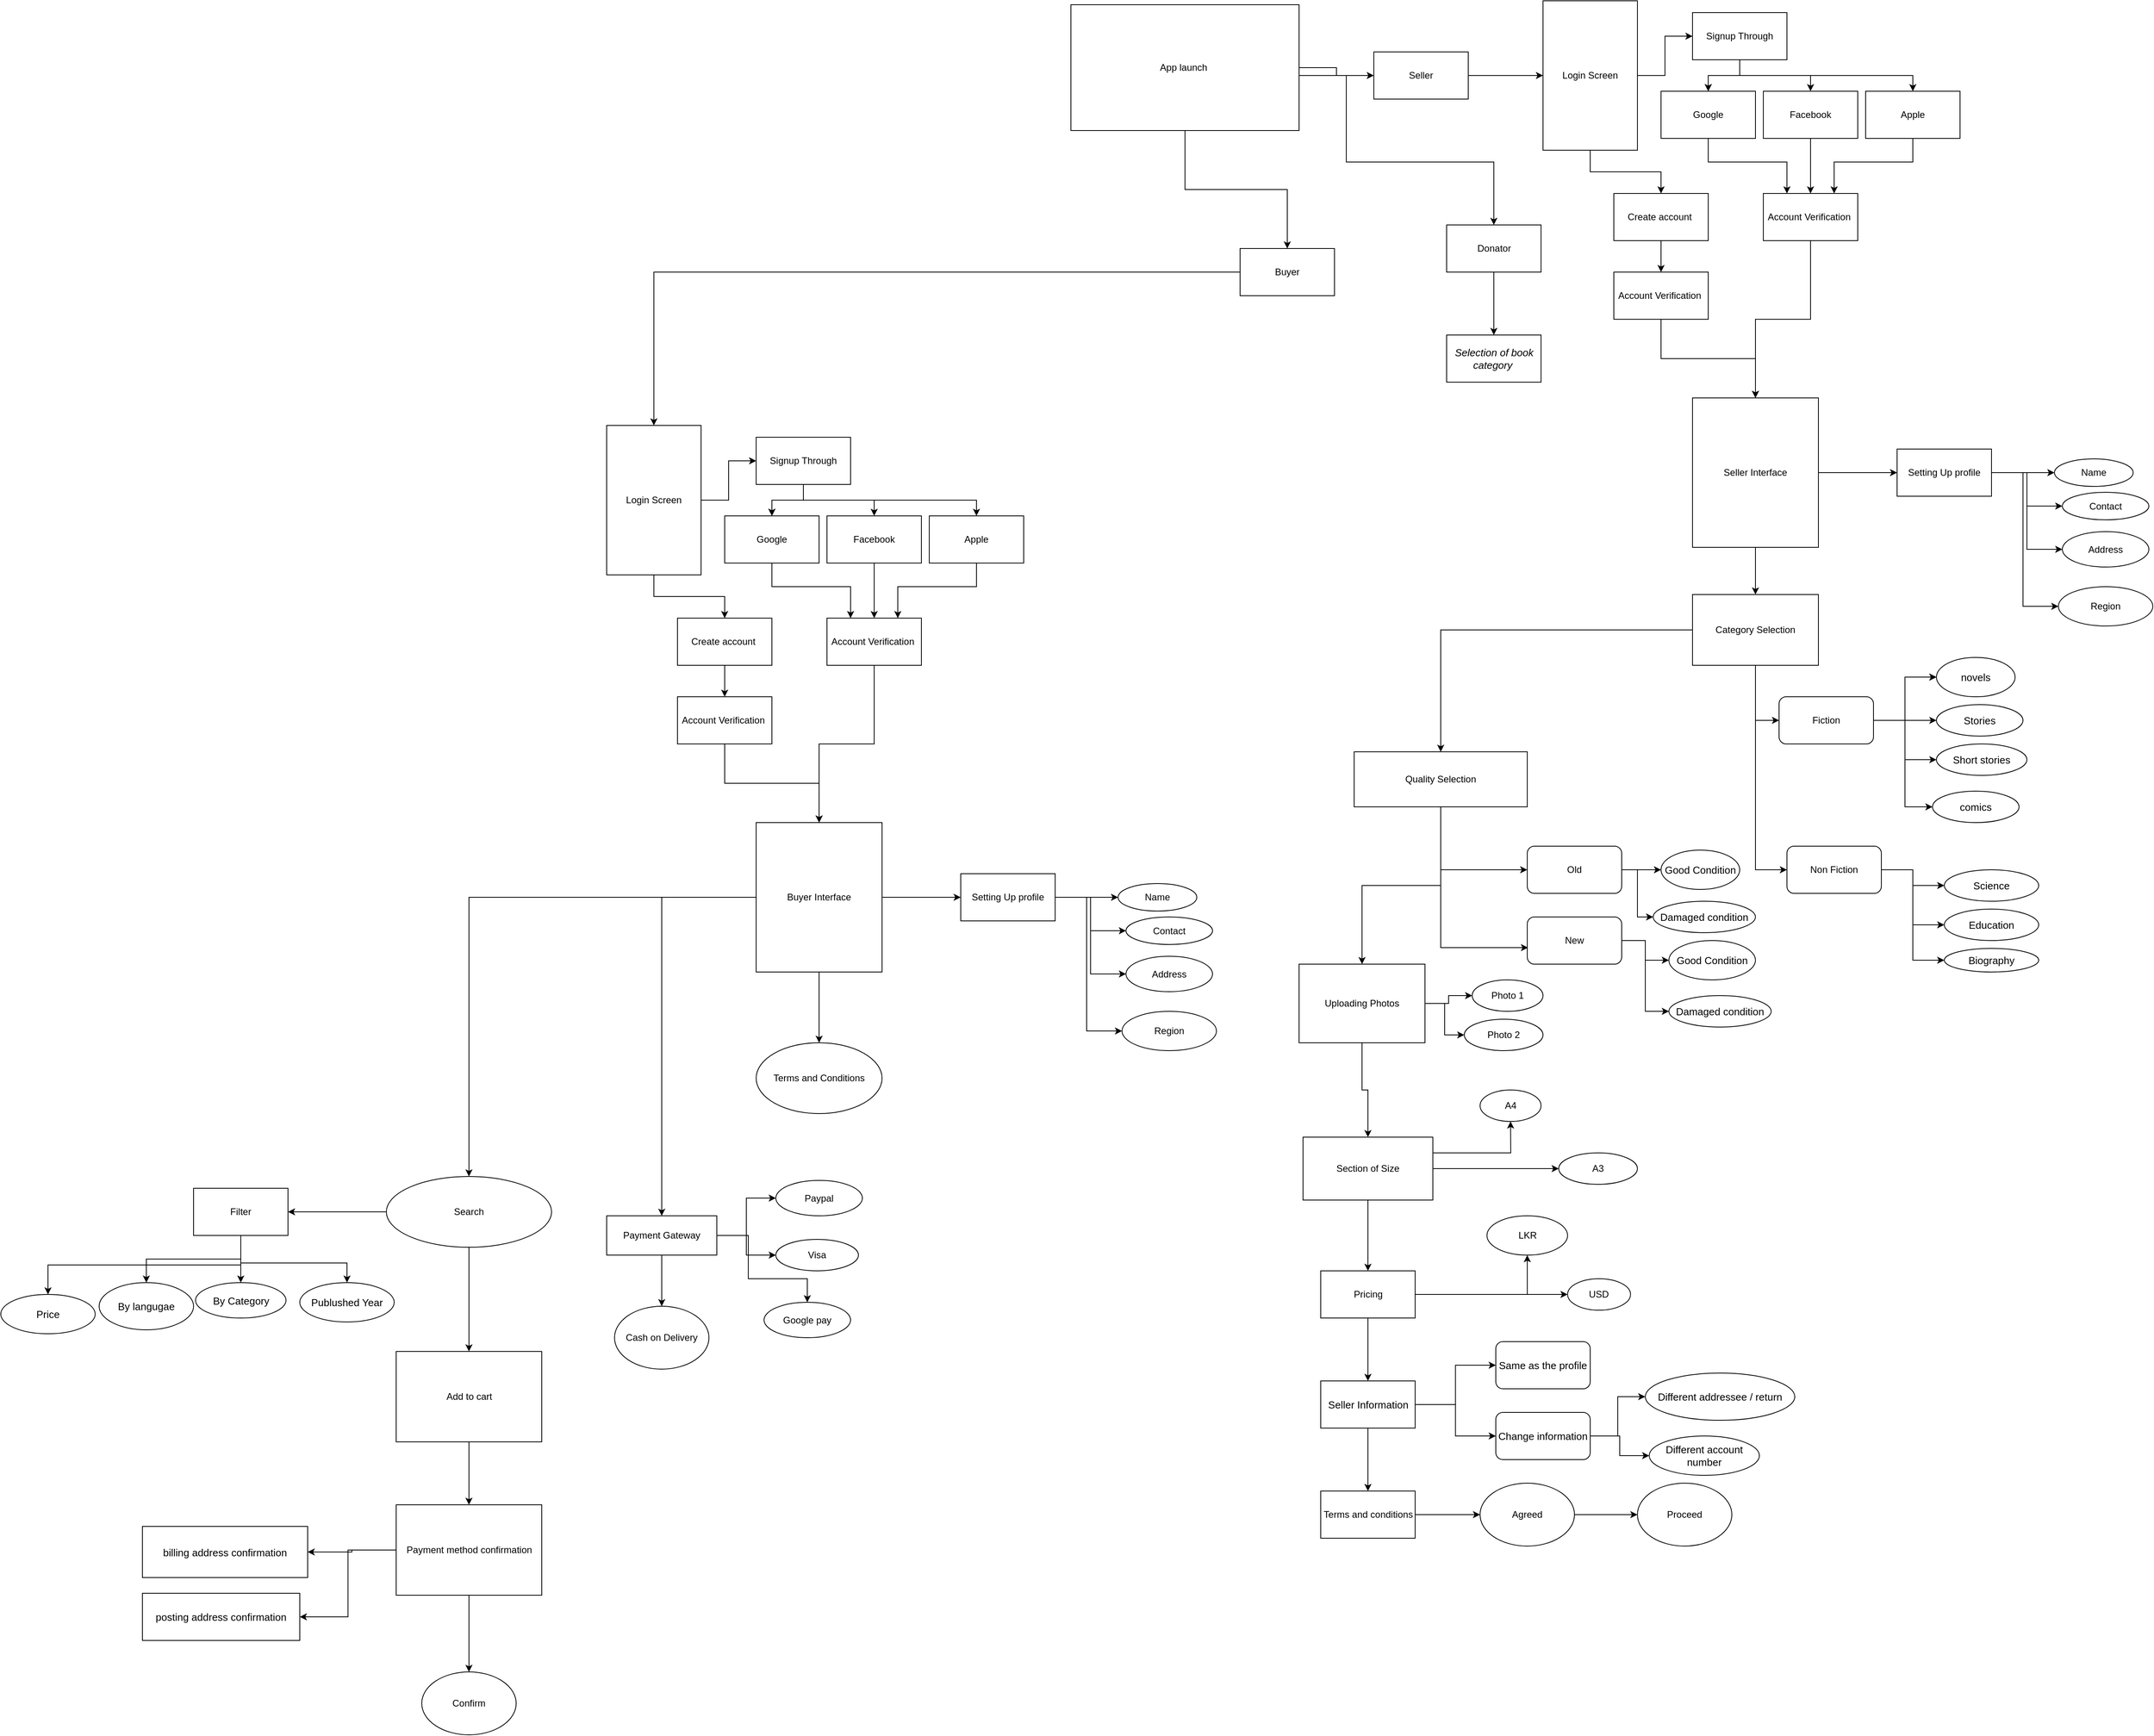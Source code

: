 <mxfile version="14.4.8" type="github">
  <diagram id="hdqwlv4f0bSANAB6yO8R" name="Page-1">
    <mxGraphModel dx="2860" dy="610" grid="1" gridSize="10" guides="1" tooltips="1" connect="1" arrows="1" fold="1" page="1" pageScale="1" pageWidth="850" pageHeight="1100" math="0" shadow="0">
      <root>
        <mxCell id="0" />
        <mxCell id="1" parent="0" />
        <mxCell id="z-9IySz2etMC4AMj7cSk-4" value="" style="edgeStyle=orthogonalEdgeStyle;rounded=0;orthogonalLoop=1;jettySize=auto;html=1;" parent="1" source="z-9IySz2etMC4AMj7cSk-1" target="z-9IySz2etMC4AMj7cSk-3" edge="1">
          <mxGeometry relative="1" as="geometry" />
        </mxCell>
        <mxCell id="z-9IySz2etMC4AMj7cSk-6" value="" style="edgeStyle=orthogonalEdgeStyle;rounded=0;orthogonalLoop=1;jettySize=auto;html=1;" parent="1" source="z-9IySz2etMC4AMj7cSk-1" target="z-9IySz2etMC4AMj7cSk-5" edge="1">
          <mxGeometry relative="1" as="geometry" />
        </mxCell>
        <mxCell id="z-9IySz2etMC4AMj7cSk-8" value="" style="edgeStyle=orthogonalEdgeStyle;rounded=0;orthogonalLoop=1;jettySize=auto;html=1;" parent="1" source="z-9IySz2etMC4AMj7cSk-1" target="z-9IySz2etMC4AMj7cSk-7" edge="1">
          <mxGeometry relative="1" as="geometry">
            <Array as="points">
              <mxPoint x="160" y="110" />
              <mxPoint x="160" y="220" />
            </Array>
          </mxGeometry>
        </mxCell>
        <mxCell id="z-9IySz2etMC4AMj7cSk-1" value="App launch&amp;nbsp;" style="rounded=0;whiteSpace=wrap;html=1;" parent="1" vertex="1">
          <mxGeometry x="-190" y="20" width="290" height="160" as="geometry" />
        </mxCell>
        <mxCell id="z-9IySz2etMC4AMj7cSk-10" value="" style="edgeStyle=orthogonalEdgeStyle;rounded=0;orthogonalLoop=1;jettySize=auto;html=1;" parent="1" source="z-9IySz2etMC4AMj7cSk-3" target="z-9IySz2etMC4AMj7cSk-9" edge="1">
          <mxGeometry relative="1" as="geometry" />
        </mxCell>
        <mxCell id="z-9IySz2etMC4AMj7cSk-3" value="Seller" style="whiteSpace=wrap;html=1;rounded=0;" parent="1" vertex="1">
          <mxGeometry x="195" y="80" width="120" height="60" as="geometry" />
        </mxCell>
        <mxCell id="z-9IySz2etMC4AMj7cSk-155" style="edgeStyle=orthogonalEdgeStyle;rounded=0;orthogonalLoop=1;jettySize=auto;html=1;" parent="1" source="z-9IySz2etMC4AMj7cSk-5" target="z-9IySz2etMC4AMj7cSk-125" edge="1">
          <mxGeometry relative="1" as="geometry" />
        </mxCell>
        <mxCell id="z-9IySz2etMC4AMj7cSk-5" value="Buyer" style="whiteSpace=wrap;html=1;rounded=0;" parent="1" vertex="1">
          <mxGeometry x="25" y="330" width="120" height="60" as="geometry" />
        </mxCell>
        <mxCell id="z-9IySz2etMC4AMj7cSk-192" value="" style="edgeStyle=orthogonalEdgeStyle;rounded=0;orthogonalLoop=1;jettySize=auto;html=1;" parent="1" source="z-9IySz2etMC4AMj7cSk-7" target="z-9IySz2etMC4AMj7cSk-191" edge="1">
          <mxGeometry relative="1" as="geometry" />
        </mxCell>
        <mxCell id="z-9IySz2etMC4AMj7cSk-7" value="Donator" style="whiteSpace=wrap;html=1;rounded=0;" parent="1" vertex="1">
          <mxGeometry x="287.5" y="300" width="120" height="60" as="geometry" />
        </mxCell>
        <mxCell id="z-9IySz2etMC4AMj7cSk-12" value="" style="edgeStyle=orthogonalEdgeStyle;rounded=0;orthogonalLoop=1;jettySize=auto;html=1;" parent="1" source="z-9IySz2etMC4AMj7cSk-9" target="z-9IySz2etMC4AMj7cSk-11" edge="1">
          <mxGeometry relative="1" as="geometry" />
        </mxCell>
        <mxCell id="z-9IySz2etMC4AMj7cSk-14" value="" style="edgeStyle=orthogonalEdgeStyle;rounded=0;orthogonalLoop=1;jettySize=auto;html=1;" parent="1" source="z-9IySz2etMC4AMj7cSk-9" target="z-9IySz2etMC4AMj7cSk-13" edge="1">
          <mxGeometry relative="1" as="geometry" />
        </mxCell>
        <mxCell id="z-9IySz2etMC4AMj7cSk-9" value="Login Screen" style="whiteSpace=wrap;html=1;rounded=0;" parent="1" vertex="1">
          <mxGeometry x="410" y="15" width="120" height="190" as="geometry" />
        </mxCell>
        <mxCell id="z-9IySz2etMC4AMj7cSk-16" value="" style="edgeStyle=orthogonalEdgeStyle;rounded=0;orthogonalLoop=1;jettySize=auto;html=1;" parent="1" source="z-9IySz2etMC4AMj7cSk-11" target="z-9IySz2etMC4AMj7cSk-15" edge="1">
          <mxGeometry relative="1" as="geometry" />
        </mxCell>
        <mxCell id="z-9IySz2etMC4AMj7cSk-17" value="" style="edgeStyle=orthogonalEdgeStyle;rounded=0;orthogonalLoop=1;jettySize=auto;html=1;" parent="1" source="z-9IySz2etMC4AMj7cSk-11" target="z-9IySz2etMC4AMj7cSk-15" edge="1">
          <mxGeometry relative="1" as="geometry" />
        </mxCell>
        <mxCell id="z-9IySz2etMC4AMj7cSk-19" value="" style="edgeStyle=orthogonalEdgeStyle;rounded=0;orthogonalLoop=1;jettySize=auto;html=1;" parent="1" source="z-9IySz2etMC4AMj7cSk-11" target="z-9IySz2etMC4AMj7cSk-18" edge="1">
          <mxGeometry relative="1" as="geometry" />
        </mxCell>
        <mxCell id="z-9IySz2etMC4AMj7cSk-21" value="" style="edgeStyle=orthogonalEdgeStyle;rounded=0;orthogonalLoop=1;jettySize=auto;html=1;" parent="1" source="z-9IySz2etMC4AMj7cSk-11" target="z-9IySz2etMC4AMj7cSk-20" edge="1">
          <mxGeometry relative="1" as="geometry">
            <Array as="points">
              <mxPoint x="660" y="110" />
              <mxPoint x="880" y="110" />
            </Array>
          </mxGeometry>
        </mxCell>
        <mxCell id="z-9IySz2etMC4AMj7cSk-11" value="Signup Through" style="whiteSpace=wrap;html=1;rounded=0;" parent="1" vertex="1">
          <mxGeometry x="600" y="30" width="120" height="60" as="geometry" />
        </mxCell>
        <mxCell id="z-9IySz2etMC4AMj7cSk-29" value="" style="edgeStyle=orthogonalEdgeStyle;rounded=0;orthogonalLoop=1;jettySize=auto;html=1;" parent="1" source="z-9IySz2etMC4AMj7cSk-13" target="z-9IySz2etMC4AMj7cSk-28" edge="1">
          <mxGeometry relative="1" as="geometry" />
        </mxCell>
        <mxCell id="z-9IySz2etMC4AMj7cSk-13" value="Create account&amp;nbsp;" style="whiteSpace=wrap;html=1;rounded=0;" parent="1" vertex="1">
          <mxGeometry x="500" y="260" width="120" height="60" as="geometry" />
        </mxCell>
        <mxCell id="z-9IySz2etMC4AMj7cSk-25" style="edgeStyle=orthogonalEdgeStyle;rounded=0;orthogonalLoop=1;jettySize=auto;html=1;entryX=0.25;entryY=0;entryDx=0;entryDy=0;" parent="1" source="z-9IySz2etMC4AMj7cSk-15" target="z-9IySz2etMC4AMj7cSk-23" edge="1">
          <mxGeometry relative="1" as="geometry">
            <Array as="points">
              <mxPoint x="620" y="220" />
              <mxPoint x="720" y="220" />
            </Array>
          </mxGeometry>
        </mxCell>
        <mxCell id="z-9IySz2etMC4AMj7cSk-15" value="Google" style="whiteSpace=wrap;html=1;rounded=0;" parent="1" vertex="1">
          <mxGeometry x="560" y="130" width="120" height="60" as="geometry" />
        </mxCell>
        <mxCell id="z-9IySz2etMC4AMj7cSk-24" value="" style="edgeStyle=orthogonalEdgeStyle;rounded=0;orthogonalLoop=1;jettySize=auto;html=1;" parent="1" source="z-9IySz2etMC4AMj7cSk-18" target="z-9IySz2etMC4AMj7cSk-23" edge="1">
          <mxGeometry relative="1" as="geometry" />
        </mxCell>
        <mxCell id="z-9IySz2etMC4AMj7cSk-18" value="Facebook" style="whiteSpace=wrap;html=1;rounded=0;" parent="1" vertex="1">
          <mxGeometry x="690" y="130" width="120" height="60" as="geometry" />
        </mxCell>
        <mxCell id="z-9IySz2etMC4AMj7cSk-27" style="edgeStyle=orthogonalEdgeStyle;rounded=0;orthogonalLoop=1;jettySize=auto;html=1;entryX=0.75;entryY=0;entryDx=0;entryDy=0;" parent="1" source="z-9IySz2etMC4AMj7cSk-20" target="z-9IySz2etMC4AMj7cSk-23" edge="1">
          <mxGeometry relative="1" as="geometry">
            <Array as="points">
              <mxPoint x="880" y="220" />
              <mxPoint x="780" y="220" />
            </Array>
          </mxGeometry>
        </mxCell>
        <mxCell id="z-9IySz2etMC4AMj7cSk-20" value="Apple" style="whiteSpace=wrap;html=1;rounded=0;" parent="1" vertex="1">
          <mxGeometry x="820" y="130" width="120" height="60" as="geometry" />
        </mxCell>
        <mxCell id="z-9IySz2etMC4AMj7cSk-33" style="edgeStyle=orthogonalEdgeStyle;rounded=0;orthogonalLoop=1;jettySize=auto;html=1;" parent="1" source="z-9IySz2etMC4AMj7cSk-23" target="z-9IySz2etMC4AMj7cSk-30" edge="1">
          <mxGeometry relative="1" as="geometry" />
        </mxCell>
        <mxCell id="z-9IySz2etMC4AMj7cSk-23" value="Account Verification&amp;nbsp;" style="whiteSpace=wrap;html=1;rounded=0;" parent="1" vertex="1">
          <mxGeometry x="690" y="260" width="120" height="60" as="geometry" />
        </mxCell>
        <mxCell id="z-9IySz2etMC4AMj7cSk-31" style="edgeStyle=orthogonalEdgeStyle;rounded=0;orthogonalLoop=1;jettySize=auto;html=1;" parent="1" source="z-9IySz2etMC4AMj7cSk-28" target="z-9IySz2etMC4AMj7cSk-30" edge="1">
          <mxGeometry relative="1" as="geometry" />
        </mxCell>
        <mxCell id="z-9IySz2etMC4AMj7cSk-28" value="Account Verification&amp;nbsp;" style="whiteSpace=wrap;html=1;rounded=0;" parent="1" vertex="1">
          <mxGeometry x="500" y="360" width="120" height="60" as="geometry" />
        </mxCell>
        <mxCell id="z-9IySz2etMC4AMj7cSk-35" value="" style="edgeStyle=orthogonalEdgeStyle;rounded=0;orthogonalLoop=1;jettySize=auto;html=1;" parent="1" source="z-9IySz2etMC4AMj7cSk-30" target="z-9IySz2etMC4AMj7cSk-34" edge="1">
          <mxGeometry relative="1" as="geometry" />
        </mxCell>
        <mxCell id="z-9IySz2etMC4AMj7cSk-45" value="" style="edgeStyle=orthogonalEdgeStyle;rounded=0;orthogonalLoop=1;jettySize=auto;html=1;" parent="1" source="z-9IySz2etMC4AMj7cSk-30" target="z-9IySz2etMC4AMj7cSk-44" edge="1">
          <mxGeometry relative="1" as="geometry" />
        </mxCell>
        <mxCell id="z-9IySz2etMC4AMj7cSk-30" value="Seller Interface" style="rounded=0;whiteSpace=wrap;html=1;" parent="1" vertex="1">
          <mxGeometry x="600" y="520" width="160" height="190" as="geometry" />
        </mxCell>
        <mxCell id="z-9IySz2etMC4AMj7cSk-37" value="" style="edgeStyle=orthogonalEdgeStyle;rounded=0;orthogonalLoop=1;jettySize=auto;html=1;" parent="1" source="z-9IySz2etMC4AMj7cSk-34" target="z-9IySz2etMC4AMj7cSk-36" edge="1">
          <mxGeometry relative="1" as="geometry" />
        </mxCell>
        <mxCell id="z-9IySz2etMC4AMj7cSk-39" value="" style="edgeStyle=orthogonalEdgeStyle;rounded=0;orthogonalLoop=1;jettySize=auto;html=1;" parent="1" source="z-9IySz2etMC4AMj7cSk-34" target="z-9IySz2etMC4AMj7cSk-38" edge="1">
          <mxGeometry relative="1" as="geometry" />
        </mxCell>
        <mxCell id="z-9IySz2etMC4AMj7cSk-41" value="" style="edgeStyle=orthogonalEdgeStyle;rounded=0;orthogonalLoop=1;jettySize=auto;html=1;" parent="1" source="z-9IySz2etMC4AMj7cSk-34" target="z-9IySz2etMC4AMj7cSk-40" edge="1">
          <mxGeometry relative="1" as="geometry">
            <Array as="points">
              <mxPoint x="1025" y="615" />
            </Array>
          </mxGeometry>
        </mxCell>
        <mxCell id="z-9IySz2etMC4AMj7cSk-43" value="" style="edgeStyle=orthogonalEdgeStyle;rounded=0;orthogonalLoop=1;jettySize=auto;html=1;" parent="1" source="z-9IySz2etMC4AMj7cSk-34" target="z-9IySz2etMC4AMj7cSk-42" edge="1">
          <mxGeometry relative="1" as="geometry">
            <Array as="points">
              <mxPoint x="1020" y="615" />
              <mxPoint x="1020" y="785" />
            </Array>
          </mxGeometry>
        </mxCell>
        <mxCell id="z-9IySz2etMC4AMj7cSk-34" value="Setting Up profile" style="whiteSpace=wrap;html=1;rounded=0;" parent="1" vertex="1">
          <mxGeometry x="860" y="585" width="120" height="60" as="geometry" />
        </mxCell>
        <mxCell id="z-9IySz2etMC4AMj7cSk-36" value="Name" style="ellipse;whiteSpace=wrap;html=1;rounded=0;" parent="1" vertex="1">
          <mxGeometry x="1060" y="597.5" width="100" height="35" as="geometry" />
        </mxCell>
        <mxCell id="z-9IySz2etMC4AMj7cSk-38" value="Contact" style="ellipse;whiteSpace=wrap;html=1;rounded=0;" parent="1" vertex="1">
          <mxGeometry x="1070" y="640" width="110" height="35" as="geometry" />
        </mxCell>
        <mxCell id="z-9IySz2etMC4AMj7cSk-40" value="Address" style="ellipse;whiteSpace=wrap;html=1;rounded=0;" parent="1" vertex="1">
          <mxGeometry x="1070" y="690" width="110" height="45" as="geometry" />
        </mxCell>
        <mxCell id="z-9IySz2etMC4AMj7cSk-42" value="Region" style="ellipse;whiteSpace=wrap;html=1;rounded=0;" parent="1" vertex="1">
          <mxGeometry x="1065" y="760" width="120" height="50" as="geometry" />
        </mxCell>
        <mxCell id="z-9IySz2etMC4AMj7cSk-48" style="edgeStyle=orthogonalEdgeStyle;rounded=0;orthogonalLoop=1;jettySize=auto;html=1;entryX=0;entryY=0.5;entryDx=0;entryDy=0;" parent="1" source="z-9IySz2etMC4AMj7cSk-44" target="z-9IySz2etMC4AMj7cSk-46" edge="1">
          <mxGeometry relative="1" as="geometry" />
        </mxCell>
        <mxCell id="z-9IySz2etMC4AMj7cSk-49" style="edgeStyle=orthogonalEdgeStyle;rounded=0;orthogonalLoop=1;jettySize=auto;html=1;entryX=0;entryY=0.5;entryDx=0;entryDy=0;" parent="1" source="z-9IySz2etMC4AMj7cSk-44" target="z-9IySz2etMC4AMj7cSk-47" edge="1">
          <mxGeometry relative="1" as="geometry" />
        </mxCell>
        <mxCell id="z-9IySz2etMC4AMj7cSk-67" value="" style="edgeStyle=orthogonalEdgeStyle;rounded=0;orthogonalLoop=1;jettySize=auto;html=1;" parent="1" source="z-9IySz2etMC4AMj7cSk-44" target="z-9IySz2etMC4AMj7cSk-66" edge="1">
          <mxGeometry relative="1" as="geometry" />
        </mxCell>
        <mxCell id="z-9IySz2etMC4AMj7cSk-44" value="Category Selection" style="rounded=0;whiteSpace=wrap;html=1;" parent="1" vertex="1">
          <mxGeometry x="600" y="770" width="160" height="90" as="geometry" />
        </mxCell>
        <mxCell id="z-9IySz2etMC4AMj7cSk-51" value="" style="edgeStyle=orthogonalEdgeStyle;rounded=0;orthogonalLoop=1;jettySize=auto;html=1;" parent="1" source="z-9IySz2etMC4AMj7cSk-46" target="z-9IySz2etMC4AMj7cSk-50" edge="1">
          <mxGeometry relative="1" as="geometry" />
        </mxCell>
        <mxCell id="z-9IySz2etMC4AMj7cSk-52" value="" style="edgeStyle=orthogonalEdgeStyle;rounded=0;orthogonalLoop=1;jettySize=auto;html=1;" parent="1" source="z-9IySz2etMC4AMj7cSk-46" target="z-9IySz2etMC4AMj7cSk-50" edge="1">
          <mxGeometry relative="1" as="geometry" />
        </mxCell>
        <mxCell id="z-9IySz2etMC4AMj7cSk-54" style="edgeStyle=orthogonalEdgeStyle;rounded=0;orthogonalLoop=1;jettySize=auto;html=1;" parent="1" source="z-9IySz2etMC4AMj7cSk-46" target="z-9IySz2etMC4AMj7cSk-55" edge="1">
          <mxGeometry relative="1" as="geometry">
            <mxPoint x="960" y="960" as="targetPoint" />
          </mxGeometry>
        </mxCell>
        <mxCell id="z-9IySz2etMC4AMj7cSk-56" style="edgeStyle=orthogonalEdgeStyle;rounded=0;orthogonalLoop=1;jettySize=auto;html=1;" parent="1" source="z-9IySz2etMC4AMj7cSk-46" target="z-9IySz2etMC4AMj7cSk-57" edge="1">
          <mxGeometry relative="1" as="geometry">
            <mxPoint x="870" y="980" as="targetPoint" />
          </mxGeometry>
        </mxCell>
        <mxCell id="z-9IySz2etMC4AMj7cSk-58" style="edgeStyle=orthogonalEdgeStyle;rounded=0;orthogonalLoop=1;jettySize=auto;html=1;" parent="1" source="z-9IySz2etMC4AMj7cSk-46" target="z-9IySz2etMC4AMj7cSk-59" edge="1">
          <mxGeometry relative="1" as="geometry">
            <mxPoint x="870" y="1050" as="targetPoint" />
            <Array as="points">
              <mxPoint x="870" y="930" />
              <mxPoint x="870" y="1040" />
            </Array>
          </mxGeometry>
        </mxCell>
        <mxCell id="z-9IySz2etMC4AMj7cSk-46" value="Fiction" style="rounded=1;whiteSpace=wrap;html=1;glass=0;" parent="1" vertex="1">
          <mxGeometry x="710" y="900" width="120" height="60" as="geometry" />
        </mxCell>
        <mxCell id="z-9IySz2etMC4AMj7cSk-61" value="" style="edgeStyle=orthogonalEdgeStyle;rounded=0;orthogonalLoop=1;jettySize=auto;html=1;" parent="1" source="z-9IySz2etMC4AMj7cSk-47" target="z-9IySz2etMC4AMj7cSk-60" edge="1">
          <mxGeometry relative="1" as="geometry" />
        </mxCell>
        <mxCell id="z-9IySz2etMC4AMj7cSk-63" value="" style="edgeStyle=orthogonalEdgeStyle;rounded=0;orthogonalLoop=1;jettySize=auto;html=1;" parent="1" source="z-9IySz2etMC4AMj7cSk-47" target="z-9IySz2etMC4AMj7cSk-62" edge="1">
          <mxGeometry relative="1" as="geometry">
            <Array as="points">
              <mxPoint x="880" y="1120" />
              <mxPoint x="880" y="1190" />
              <mxPoint x="990" y="1190" />
            </Array>
          </mxGeometry>
        </mxCell>
        <mxCell id="z-9IySz2etMC4AMj7cSk-65" value="" style="edgeStyle=orthogonalEdgeStyle;rounded=0;orthogonalLoop=1;jettySize=auto;html=1;" parent="1" source="z-9IySz2etMC4AMj7cSk-47" target="z-9IySz2etMC4AMj7cSk-64" edge="1">
          <mxGeometry relative="1" as="geometry">
            <Array as="points">
              <mxPoint x="880" y="1120" />
              <mxPoint x="880" y="1235" />
            </Array>
          </mxGeometry>
        </mxCell>
        <mxCell id="z-9IySz2etMC4AMj7cSk-47" value="Non Fiction" style="rounded=1;whiteSpace=wrap;html=1;" parent="1" vertex="1">
          <mxGeometry x="720" y="1090" width="120" height="60" as="geometry" />
        </mxCell>
        <mxCell id="z-9IySz2etMC4AMj7cSk-50" value="&lt;span style=&quot;font-family: &amp;#34;arial&amp;#34; ; font-size: 13px ; text-align: left ; background-color: rgb(255 , 255 , 255)&quot;&gt;novels &lt;/span&gt;" style="ellipse;whiteSpace=wrap;html=1;rounded=0;" parent="1" vertex="1">
          <mxGeometry x="910" y="850" width="100" height="50" as="geometry" />
        </mxCell>
        <mxCell id="z-9IySz2etMC4AMj7cSk-55" value="&lt;span style=&quot;font-family: &amp;#34;arial&amp;#34; ; font-size: 13px ; text-align: left ; background-color: rgb(255 , 255 , 255)&quot;&gt;Stories&lt;/span&gt;" style="ellipse;whiteSpace=wrap;html=1;" parent="1" vertex="1">
          <mxGeometry x="910" y="910" width="110" height="40" as="geometry" />
        </mxCell>
        <mxCell id="z-9IySz2etMC4AMj7cSk-57" value="&lt;span style=&quot;font-family: &amp;#34;arial&amp;#34; ; font-size: 13px ; text-align: left ; background-color: rgb(255 , 255 , 255)&quot;&gt;Short stories &lt;/span&gt;" style="ellipse;whiteSpace=wrap;html=1;" parent="1" vertex="1">
          <mxGeometry x="910" y="960" width="115" height="40" as="geometry" />
        </mxCell>
        <mxCell id="z-9IySz2etMC4AMj7cSk-59" value="&lt;span style=&quot;font-family: &amp;#34;arial&amp;#34; ; font-size: 13px ; text-align: left ; background-color: rgb(255 , 255 , 255)&quot;&gt;comics &lt;/span&gt;" style="ellipse;whiteSpace=wrap;html=1;" parent="1" vertex="1">
          <mxGeometry x="905" y="1020" width="110" height="40" as="geometry" />
        </mxCell>
        <mxCell id="z-9IySz2etMC4AMj7cSk-60" value="&lt;span style=&quot;font-family: &amp;#34;arial&amp;#34; ; font-size: 13px ; text-align: left ; background-color: rgb(255 , 255 , 255)&quot;&gt;Science &lt;/span&gt;" style="ellipse;whiteSpace=wrap;html=1;rounded=0;" parent="1" vertex="1">
          <mxGeometry x="920" y="1120" width="120" height="40" as="geometry" />
        </mxCell>
        <mxCell id="z-9IySz2etMC4AMj7cSk-62" value="&lt;span style=&quot;font-family: &amp;#34;arial&amp;#34; ; font-size: 13px ; text-align: left ; background-color: rgb(255 , 255 , 255)&quot;&gt;Education &lt;/span&gt;" style="ellipse;whiteSpace=wrap;html=1;rounded=0;" parent="1" vertex="1">
          <mxGeometry x="920" y="1170" width="120" height="40" as="geometry" />
        </mxCell>
        <mxCell id="z-9IySz2etMC4AMj7cSk-64" value="&lt;span style=&quot;font-family: &amp;#34;arial&amp;#34; ; font-size: 13px ; text-align: left ; background-color: rgb(255 , 255 , 255)&quot;&gt;Biography&lt;/span&gt;" style="ellipse;whiteSpace=wrap;html=1;rounded=0;" parent="1" vertex="1">
          <mxGeometry x="920" y="1220" width="120" height="30" as="geometry" />
        </mxCell>
        <mxCell id="z-9IySz2etMC4AMj7cSk-71" value="" style="edgeStyle=orthogonalEdgeStyle;rounded=0;orthogonalLoop=1;jettySize=auto;html=1;" parent="1" source="z-9IySz2etMC4AMj7cSk-66" target="z-9IySz2etMC4AMj7cSk-70" edge="1">
          <mxGeometry relative="1" as="geometry">
            <Array as="points">
              <mxPoint x="280" y="1120" />
            </Array>
          </mxGeometry>
        </mxCell>
        <mxCell id="z-9IySz2etMC4AMj7cSk-73" style="edgeStyle=orthogonalEdgeStyle;rounded=0;orthogonalLoop=1;jettySize=auto;html=1;entryX=0.008;entryY=0.65;entryDx=0;entryDy=0;entryPerimeter=0;" parent="1" source="z-9IySz2etMC4AMj7cSk-66" target="z-9IySz2etMC4AMj7cSk-72" edge="1">
          <mxGeometry relative="1" as="geometry" />
        </mxCell>
        <mxCell id="z-9IySz2etMC4AMj7cSk-82" style="edgeStyle=orthogonalEdgeStyle;rounded=0;orthogonalLoop=1;jettySize=auto;html=1;" parent="1" source="z-9IySz2etMC4AMj7cSk-66" target="z-9IySz2etMC4AMj7cSk-83" edge="1">
          <mxGeometry relative="1" as="geometry">
            <mxPoint x="140" y="1330" as="targetPoint" />
          </mxGeometry>
        </mxCell>
        <mxCell id="z-9IySz2etMC4AMj7cSk-66" value="Quality Selection" style="whiteSpace=wrap;html=1;rounded=0;" parent="1" vertex="1">
          <mxGeometry x="170" y="970" width="220" height="70" as="geometry" />
        </mxCell>
        <mxCell id="z-9IySz2etMC4AMj7cSk-75" value="" style="edgeStyle=orthogonalEdgeStyle;rounded=0;orthogonalLoop=1;jettySize=auto;html=1;" parent="1" source="z-9IySz2etMC4AMj7cSk-70" target="z-9IySz2etMC4AMj7cSk-74" edge="1">
          <mxGeometry relative="1" as="geometry" />
        </mxCell>
        <mxCell id="z-9IySz2etMC4AMj7cSk-81" style="edgeStyle=orthogonalEdgeStyle;rounded=0;orthogonalLoop=1;jettySize=auto;html=1;entryX=0;entryY=0.5;entryDx=0;entryDy=0;" parent="1" source="z-9IySz2etMC4AMj7cSk-70" target="z-9IySz2etMC4AMj7cSk-80" edge="1">
          <mxGeometry relative="1" as="geometry" />
        </mxCell>
        <mxCell id="z-9IySz2etMC4AMj7cSk-70" value="Old" style="rounded=1;whiteSpace=wrap;html=1;glass=0;gradientColor=none;" parent="1" vertex="1">
          <mxGeometry x="390" y="1090" width="120" height="60" as="geometry" />
        </mxCell>
        <mxCell id="z-9IySz2etMC4AMj7cSk-77" value="" style="edgeStyle=orthogonalEdgeStyle;rounded=0;orthogonalLoop=1;jettySize=auto;html=1;" parent="1" source="z-9IySz2etMC4AMj7cSk-72" target="z-9IySz2etMC4AMj7cSk-76" edge="1">
          <mxGeometry relative="1" as="geometry" />
        </mxCell>
        <mxCell id="z-9IySz2etMC4AMj7cSk-79" value="" style="edgeStyle=orthogonalEdgeStyle;rounded=0;orthogonalLoop=1;jettySize=auto;html=1;" parent="1" source="z-9IySz2etMC4AMj7cSk-72" target="z-9IySz2etMC4AMj7cSk-78" edge="1">
          <mxGeometry relative="1" as="geometry">
            <Array as="points">
              <mxPoint x="540" y="1210" />
              <mxPoint x="540" y="1300" />
            </Array>
          </mxGeometry>
        </mxCell>
        <mxCell id="z-9IySz2etMC4AMj7cSk-72" value="New" style="rounded=1;whiteSpace=wrap;html=1;glass=0;gradientColor=none;" parent="1" vertex="1">
          <mxGeometry x="390" y="1180" width="120" height="60" as="geometry" />
        </mxCell>
        <mxCell id="z-9IySz2etMC4AMj7cSk-74" value="&#xa;&#xa;&lt;span style=&quot;color: rgb(0, 0, 0); font-family: arial; font-size: 13px; font-style: normal; font-weight: 400; letter-spacing: normal; text-align: left; text-indent: 0px; text-transform: none; word-spacing: 0px; background-color: rgb(255, 255, 255); display: inline; float: none;&quot;&gt;Good Condition &lt;/span&gt;&#xa;&#xa;" style="ellipse;whiteSpace=wrap;html=1;rounded=1;glass=0;" parent="1" vertex="1">
          <mxGeometry x="560" y="1095" width="100" height="50" as="geometry" />
        </mxCell>
        <mxCell id="z-9IySz2etMC4AMj7cSk-76" value="&#xa;&#xa;&lt;span style=&quot;color: rgb(0, 0, 0); font-family: arial; font-size: 13px; font-style: normal; font-weight: 400; letter-spacing: normal; text-align: left; text-indent: 0px; text-transform: none; word-spacing: 0px; background-color: rgb(255, 255, 255); display: inline; float: none;&quot;&gt;Good Condition &lt;/span&gt;&#xa;&#xa;" style="ellipse;whiteSpace=wrap;html=1;rounded=1;glass=0;" parent="1" vertex="1">
          <mxGeometry x="570" y="1210" width="110" height="50" as="geometry" />
        </mxCell>
        <mxCell id="z-9IySz2etMC4AMj7cSk-78" value="&lt;span style=&quot;font-family: &amp;#34;arial&amp;#34; ; font-size: 13px ; text-align: left ; background-color: rgb(255 , 255 , 255)&quot;&gt;Damaged condition&lt;/span&gt;" style="ellipse;whiteSpace=wrap;html=1;rounded=1;glass=0;" parent="1" vertex="1">
          <mxGeometry x="570" y="1280" width="130" height="40" as="geometry" />
        </mxCell>
        <mxCell id="z-9IySz2etMC4AMj7cSk-80" value="&lt;span style=&quot;font-family: &amp;#34;arial&amp;#34; ; font-size: 13px ; text-align: left ; background-color: rgb(255 , 255 , 255)&quot;&gt;Damaged condition&lt;/span&gt;" style="ellipse;whiteSpace=wrap;html=1;rounded=1;glass=0;" parent="1" vertex="1">
          <mxGeometry x="550" y="1160" width="130" height="40" as="geometry" />
        </mxCell>
        <mxCell id="z-9IySz2etMC4AMj7cSk-85" style="edgeStyle=orthogonalEdgeStyle;rounded=0;orthogonalLoop=1;jettySize=auto;html=1;entryX=0.5;entryY=0;entryDx=0;entryDy=0;" parent="1" source="z-9IySz2etMC4AMj7cSk-83" target="z-9IySz2etMC4AMj7cSk-84" edge="1">
          <mxGeometry relative="1" as="geometry" />
        </mxCell>
        <mxCell id="z-9IySz2etMC4AMj7cSk-115" value="" style="edgeStyle=orthogonalEdgeStyle;rounded=0;orthogonalLoop=1;jettySize=auto;html=1;" parent="1" source="z-9IySz2etMC4AMj7cSk-83" target="z-9IySz2etMC4AMj7cSk-114" edge="1">
          <mxGeometry relative="1" as="geometry" />
        </mxCell>
        <mxCell id="z-9IySz2etMC4AMj7cSk-117" style="edgeStyle=orthogonalEdgeStyle;rounded=0;orthogonalLoop=1;jettySize=auto;html=1;entryX=0;entryY=0.5;entryDx=0;entryDy=0;" parent="1" source="z-9IySz2etMC4AMj7cSk-83" target="z-9IySz2etMC4AMj7cSk-116" edge="1">
          <mxGeometry relative="1" as="geometry" />
        </mxCell>
        <mxCell id="z-9IySz2etMC4AMj7cSk-83" value="Uploading Photos" style="rounded=0;whiteSpace=wrap;html=1;" parent="1" vertex="1">
          <mxGeometry x="100" y="1240" width="160" height="100" as="geometry" />
        </mxCell>
        <mxCell id="z-9IySz2etMC4AMj7cSk-87" value="" style="edgeStyle=orthogonalEdgeStyle;rounded=0;orthogonalLoop=1;jettySize=auto;html=1;" parent="1" source="z-9IySz2etMC4AMj7cSk-84" target="z-9IySz2etMC4AMj7cSk-86" edge="1">
          <mxGeometry relative="1" as="geometry" />
        </mxCell>
        <mxCell id="z-9IySz2etMC4AMj7cSk-111" value="" style="edgeStyle=orthogonalEdgeStyle;rounded=0;orthogonalLoop=1;jettySize=auto;html=1;" parent="1" source="z-9IySz2etMC4AMj7cSk-84" target="z-9IySz2etMC4AMj7cSk-110" edge="1">
          <mxGeometry relative="1" as="geometry">
            <Array as="points">
              <mxPoint x="369" y="1480" />
            </Array>
          </mxGeometry>
        </mxCell>
        <mxCell id="z-9IySz2etMC4AMj7cSk-113" style="edgeStyle=orthogonalEdgeStyle;rounded=0;orthogonalLoop=1;jettySize=auto;html=1;" parent="1" source="z-9IySz2etMC4AMj7cSk-84" target="z-9IySz2etMC4AMj7cSk-112" edge="1">
          <mxGeometry relative="1" as="geometry" />
        </mxCell>
        <mxCell id="z-9IySz2etMC4AMj7cSk-84" value="Section of Size" style="rounded=0;whiteSpace=wrap;html=1;glass=0;gradientColor=none;" parent="1" vertex="1">
          <mxGeometry x="105" y="1460" width="165" height="80" as="geometry" />
        </mxCell>
        <mxCell id="z-9IySz2etMC4AMj7cSk-89" value="" style="edgeStyle=orthogonalEdgeStyle;rounded=0;orthogonalLoop=1;jettySize=auto;html=1;" parent="1" source="z-9IySz2etMC4AMj7cSk-86" target="z-9IySz2etMC4AMj7cSk-88" edge="1">
          <mxGeometry relative="1" as="geometry" />
        </mxCell>
        <mxCell id="z-9IySz2etMC4AMj7cSk-107" value="" style="edgeStyle=orthogonalEdgeStyle;rounded=0;orthogonalLoop=1;jettySize=auto;html=1;" parent="1" source="z-9IySz2etMC4AMj7cSk-86" target="z-9IySz2etMC4AMj7cSk-106" edge="1">
          <mxGeometry relative="1" as="geometry" />
        </mxCell>
        <mxCell id="z-9IySz2etMC4AMj7cSk-108" style="edgeStyle=orthogonalEdgeStyle;rounded=0;orthogonalLoop=1;jettySize=auto;html=1;" parent="1" source="z-9IySz2etMC4AMj7cSk-86" target="z-9IySz2etMC4AMj7cSk-109" edge="1">
          <mxGeometry relative="1" as="geometry">
            <mxPoint x="510" y="1680" as="targetPoint" />
          </mxGeometry>
        </mxCell>
        <mxCell id="z-9IySz2etMC4AMj7cSk-86" value="Pricing" style="whiteSpace=wrap;html=1;rounded=0;glass=0;" parent="1" vertex="1">
          <mxGeometry x="127.5" y="1630" width="120" height="60" as="geometry" />
        </mxCell>
        <mxCell id="z-9IySz2etMC4AMj7cSk-91" value="" style="edgeStyle=orthogonalEdgeStyle;rounded=0;orthogonalLoop=1;jettySize=auto;html=1;" parent="1" source="z-9IySz2etMC4AMj7cSk-88" target="z-9IySz2etMC4AMj7cSk-90" edge="1">
          <mxGeometry relative="1" as="geometry" />
        </mxCell>
        <mxCell id="z-9IySz2etMC4AMj7cSk-99" style="edgeStyle=orthogonalEdgeStyle;rounded=0;orthogonalLoop=1;jettySize=auto;html=1;entryX=0;entryY=0.5;entryDx=0;entryDy=0;" parent="1" source="z-9IySz2etMC4AMj7cSk-88" target="z-9IySz2etMC4AMj7cSk-98" edge="1">
          <mxGeometry relative="1" as="geometry" />
        </mxCell>
        <mxCell id="z-9IySz2etMC4AMj7cSk-100" style="edgeStyle=orthogonalEdgeStyle;rounded=0;orthogonalLoop=1;jettySize=auto;html=1;" parent="1" source="z-9IySz2etMC4AMj7cSk-88" target="z-9IySz2etMC4AMj7cSk-101" edge="1">
          <mxGeometry relative="1" as="geometry">
            <mxPoint x="300" y="1840" as="targetPoint" />
          </mxGeometry>
        </mxCell>
        <mxCell id="z-9IySz2etMC4AMj7cSk-88" value="&#xa;&#xa;&lt;span style=&quot;color: rgb(0, 0, 0); font-family: arial; font-size: 13px; font-style: normal; font-weight: 400; letter-spacing: normal; text-align: left; text-indent: 0px; text-transform: none; word-spacing: 0px; background-color: rgb(255, 255, 255); display: inline; float: none;&quot;&gt;Seller Information &lt;/span&gt;&#xa;&#xa;" style="whiteSpace=wrap;html=1;rounded=0;glass=0;" parent="1" vertex="1">
          <mxGeometry x="127.5" y="1770" width="120" height="60" as="geometry" />
        </mxCell>
        <mxCell id="z-9IySz2etMC4AMj7cSk-93" style="edgeStyle=orthogonalEdgeStyle;rounded=0;orthogonalLoop=1;jettySize=auto;html=1;" parent="1" source="z-9IySz2etMC4AMj7cSk-90" target="z-9IySz2etMC4AMj7cSk-92" edge="1">
          <mxGeometry relative="1" as="geometry" />
        </mxCell>
        <mxCell id="z-9IySz2etMC4AMj7cSk-90" value="Terms and conditions" style="whiteSpace=wrap;html=1;rounded=0;glass=0;" parent="1" vertex="1">
          <mxGeometry x="127.5" y="1910" width="120" height="60" as="geometry" />
        </mxCell>
        <mxCell id="z-9IySz2etMC4AMj7cSk-95" value="" style="edgeStyle=orthogonalEdgeStyle;rounded=0;orthogonalLoop=1;jettySize=auto;html=1;" parent="1" source="z-9IySz2etMC4AMj7cSk-92" target="z-9IySz2etMC4AMj7cSk-94" edge="1">
          <mxGeometry relative="1" as="geometry" />
        </mxCell>
        <mxCell id="z-9IySz2etMC4AMj7cSk-92" value="Agreed" style="ellipse;whiteSpace=wrap;html=1;rounded=1;glass=0;gradientColor=none;" parent="1" vertex="1">
          <mxGeometry x="330" y="1900" width="120" height="80" as="geometry" />
        </mxCell>
        <mxCell id="z-9IySz2etMC4AMj7cSk-94" value="Proceed" style="ellipse;whiteSpace=wrap;html=1;rounded=1;glass=0;gradientColor=none;" parent="1" vertex="1">
          <mxGeometry x="530" y="1900" width="120" height="80" as="geometry" />
        </mxCell>
        <mxCell id="z-9IySz2etMC4AMj7cSk-98" value="&lt;span style=&quot;font-family: &amp;#34;arial&amp;#34; ; font-size: 13px ; text-align: left ; background-color: rgb(255 , 255 , 255)&quot;&gt;Same as the profile&lt;/span&gt;" style="rounded=1;whiteSpace=wrap;html=1;glass=0;gradientColor=none;" parent="1" vertex="1">
          <mxGeometry x="350" y="1720" width="120" height="60" as="geometry" />
        </mxCell>
        <mxCell id="z-9IySz2etMC4AMj7cSk-103" value="" style="edgeStyle=orthogonalEdgeStyle;rounded=0;orthogonalLoop=1;jettySize=auto;html=1;" parent="1" source="z-9IySz2etMC4AMj7cSk-101" target="z-9IySz2etMC4AMj7cSk-102" edge="1">
          <mxGeometry relative="1" as="geometry" />
        </mxCell>
        <mxCell id="z-9IySz2etMC4AMj7cSk-104" style="edgeStyle=orthogonalEdgeStyle;rounded=0;orthogonalLoop=1;jettySize=auto;html=1;" parent="1" source="z-9IySz2etMC4AMj7cSk-101" target="z-9IySz2etMC4AMj7cSk-105" edge="1">
          <mxGeometry relative="1" as="geometry">
            <mxPoint x="540" y="1870" as="targetPoint" />
          </mxGeometry>
        </mxCell>
        <mxCell id="z-9IySz2etMC4AMj7cSk-101" value="&lt;span style=&quot;font-family: &amp;#34;arial&amp;#34; ; font-size: 13px ; text-align: left ; background-color: rgb(255 , 255 , 255)&quot;&gt;Change information &lt;/span&gt;" style="rounded=1;whiteSpace=wrap;html=1;" parent="1" vertex="1">
          <mxGeometry x="350" y="1810" width="120" height="60" as="geometry" />
        </mxCell>
        <mxCell id="z-9IySz2etMC4AMj7cSk-102" value="&lt;span style=&quot;font-family: &amp;#34;arial&amp;#34; ; font-size: 13px ; text-align: left ; background-color: rgb(255 , 255 , 255)&quot;&gt;Different addressee / return&lt;/span&gt;" style="ellipse;whiteSpace=wrap;html=1;rounded=1;" parent="1" vertex="1">
          <mxGeometry x="540" y="1760" width="190" height="60" as="geometry" />
        </mxCell>
        <mxCell id="z-9IySz2etMC4AMj7cSk-105" value="&lt;span style=&quot;font-family: &amp;#34;arial&amp;#34; ; font-size: 13px ; text-align: left ; background-color: rgb(255 , 255 , 255)&quot;&gt;Different account number &lt;/span&gt;" style="ellipse;whiteSpace=wrap;html=1;" parent="1" vertex="1">
          <mxGeometry x="545" y="1840" width="140" height="50" as="geometry" />
        </mxCell>
        <mxCell id="z-9IySz2etMC4AMj7cSk-106" value="LKR" style="ellipse;whiteSpace=wrap;html=1;rounded=0;glass=0;" parent="1" vertex="1">
          <mxGeometry x="338.75" y="1560" width="102.5" height="50" as="geometry" />
        </mxCell>
        <mxCell id="z-9IySz2etMC4AMj7cSk-109" value="USD" style="ellipse;whiteSpace=wrap;html=1;" parent="1" vertex="1">
          <mxGeometry x="441.25" y="1640" width="80" height="40" as="geometry" />
        </mxCell>
        <mxCell id="z-9IySz2etMC4AMj7cSk-110" value="A4" style="ellipse;whiteSpace=wrap;html=1;rounded=0;glass=0;" parent="1" vertex="1">
          <mxGeometry x="330" y="1400" width="77.5" height="40" as="geometry" />
        </mxCell>
        <mxCell id="z-9IySz2etMC4AMj7cSk-112" value="A3" style="ellipse;whiteSpace=wrap;html=1;rounded=1;glass=0;gradientColor=none;" parent="1" vertex="1">
          <mxGeometry x="430" y="1480" width="100" height="40" as="geometry" />
        </mxCell>
        <mxCell id="z-9IySz2etMC4AMj7cSk-114" value="Photo 1" style="ellipse;whiteSpace=wrap;html=1;rounded=0;" parent="1" vertex="1">
          <mxGeometry x="320" y="1260" width="90" height="40" as="geometry" />
        </mxCell>
        <mxCell id="z-9IySz2etMC4AMj7cSk-116" value="Photo 2" style="ellipse;whiteSpace=wrap;html=1;rounded=1;glass=0;gradientColor=none;" parent="1" vertex="1">
          <mxGeometry x="310" y="1310" width="100" height="40" as="geometry" />
        </mxCell>
        <mxCell id="z-9IySz2etMC4AMj7cSk-123" value="" style="edgeStyle=orthogonalEdgeStyle;rounded=0;orthogonalLoop=1;jettySize=auto;html=1;" parent="1" source="z-9IySz2etMC4AMj7cSk-125" target="z-9IySz2etMC4AMj7cSk-130" edge="1">
          <mxGeometry relative="1" as="geometry" />
        </mxCell>
        <mxCell id="z-9IySz2etMC4AMj7cSk-124" value="" style="edgeStyle=orthogonalEdgeStyle;rounded=0;orthogonalLoop=1;jettySize=auto;html=1;" parent="1" source="z-9IySz2etMC4AMj7cSk-125" target="z-9IySz2etMC4AMj7cSk-132" edge="1">
          <mxGeometry relative="1" as="geometry" />
        </mxCell>
        <mxCell id="z-9IySz2etMC4AMj7cSk-125" value="Login Screen" style="whiteSpace=wrap;html=1;rounded=0;" parent="1" vertex="1">
          <mxGeometry x="-780" y="555" width="120" height="190" as="geometry" />
        </mxCell>
        <mxCell id="z-9IySz2etMC4AMj7cSk-126" value="" style="edgeStyle=orthogonalEdgeStyle;rounded=0;orthogonalLoop=1;jettySize=auto;html=1;" parent="1" source="z-9IySz2etMC4AMj7cSk-130" target="z-9IySz2etMC4AMj7cSk-134" edge="1">
          <mxGeometry relative="1" as="geometry" />
        </mxCell>
        <mxCell id="z-9IySz2etMC4AMj7cSk-127" value="" style="edgeStyle=orthogonalEdgeStyle;rounded=0;orthogonalLoop=1;jettySize=auto;html=1;" parent="1" source="z-9IySz2etMC4AMj7cSk-130" target="z-9IySz2etMC4AMj7cSk-134" edge="1">
          <mxGeometry relative="1" as="geometry" />
        </mxCell>
        <mxCell id="z-9IySz2etMC4AMj7cSk-128" value="" style="edgeStyle=orthogonalEdgeStyle;rounded=0;orthogonalLoop=1;jettySize=auto;html=1;" parent="1" source="z-9IySz2etMC4AMj7cSk-130" target="z-9IySz2etMC4AMj7cSk-136" edge="1">
          <mxGeometry relative="1" as="geometry" />
        </mxCell>
        <mxCell id="z-9IySz2etMC4AMj7cSk-129" value="" style="edgeStyle=orthogonalEdgeStyle;rounded=0;orthogonalLoop=1;jettySize=auto;html=1;" parent="1" source="z-9IySz2etMC4AMj7cSk-130" target="z-9IySz2etMC4AMj7cSk-138" edge="1">
          <mxGeometry relative="1" as="geometry">
            <Array as="points">
              <mxPoint x="-530" y="650" />
              <mxPoint x="-310" y="650" />
            </Array>
          </mxGeometry>
        </mxCell>
        <mxCell id="z-9IySz2etMC4AMj7cSk-130" value="Signup Through" style="whiteSpace=wrap;html=1;rounded=0;" parent="1" vertex="1">
          <mxGeometry x="-590" y="570" width="120" height="60" as="geometry" />
        </mxCell>
        <mxCell id="z-9IySz2etMC4AMj7cSk-131" value="" style="edgeStyle=orthogonalEdgeStyle;rounded=0;orthogonalLoop=1;jettySize=auto;html=1;" parent="1" source="z-9IySz2etMC4AMj7cSk-132" target="z-9IySz2etMC4AMj7cSk-142" edge="1">
          <mxGeometry relative="1" as="geometry" />
        </mxCell>
        <mxCell id="z-9IySz2etMC4AMj7cSk-132" value="Create account&amp;nbsp;" style="whiteSpace=wrap;html=1;rounded=0;" parent="1" vertex="1">
          <mxGeometry x="-690" y="800" width="120" height="60" as="geometry" />
        </mxCell>
        <mxCell id="z-9IySz2etMC4AMj7cSk-133" style="edgeStyle=orthogonalEdgeStyle;rounded=0;orthogonalLoop=1;jettySize=auto;html=1;entryX=0.25;entryY=0;entryDx=0;entryDy=0;" parent="1" source="z-9IySz2etMC4AMj7cSk-134" target="z-9IySz2etMC4AMj7cSk-140" edge="1">
          <mxGeometry relative="1" as="geometry">
            <Array as="points">
              <mxPoint x="-570" y="760" />
              <mxPoint x="-470" y="760" />
            </Array>
          </mxGeometry>
        </mxCell>
        <mxCell id="z-9IySz2etMC4AMj7cSk-134" value="Google" style="whiteSpace=wrap;html=1;rounded=0;" parent="1" vertex="1">
          <mxGeometry x="-630" y="670" width="120" height="60" as="geometry" />
        </mxCell>
        <mxCell id="z-9IySz2etMC4AMj7cSk-135" value="" style="edgeStyle=orthogonalEdgeStyle;rounded=0;orthogonalLoop=1;jettySize=auto;html=1;" parent="1" source="z-9IySz2etMC4AMj7cSk-136" target="z-9IySz2etMC4AMj7cSk-140" edge="1">
          <mxGeometry relative="1" as="geometry" />
        </mxCell>
        <mxCell id="z-9IySz2etMC4AMj7cSk-136" value="Facebook" style="whiteSpace=wrap;html=1;rounded=0;" parent="1" vertex="1">
          <mxGeometry x="-500" y="670" width="120" height="60" as="geometry" />
        </mxCell>
        <mxCell id="z-9IySz2etMC4AMj7cSk-137" style="edgeStyle=orthogonalEdgeStyle;rounded=0;orthogonalLoop=1;jettySize=auto;html=1;entryX=0.75;entryY=0;entryDx=0;entryDy=0;" parent="1" source="z-9IySz2etMC4AMj7cSk-138" target="z-9IySz2etMC4AMj7cSk-140" edge="1">
          <mxGeometry relative="1" as="geometry">
            <Array as="points">
              <mxPoint x="-310" y="760" />
              <mxPoint x="-410" y="760" />
            </Array>
          </mxGeometry>
        </mxCell>
        <mxCell id="z-9IySz2etMC4AMj7cSk-138" value="Apple" style="whiteSpace=wrap;html=1;rounded=0;" parent="1" vertex="1">
          <mxGeometry x="-370" y="670" width="120" height="60" as="geometry" />
        </mxCell>
        <mxCell id="z-9IySz2etMC4AMj7cSk-139" style="edgeStyle=orthogonalEdgeStyle;rounded=0;orthogonalLoop=1;jettySize=auto;html=1;" parent="1" source="z-9IySz2etMC4AMj7cSk-140" target="z-9IySz2etMC4AMj7cSk-145" edge="1">
          <mxGeometry relative="1" as="geometry" />
        </mxCell>
        <mxCell id="z-9IySz2etMC4AMj7cSk-140" value="Account Verification&amp;nbsp;" style="whiteSpace=wrap;html=1;rounded=0;" parent="1" vertex="1">
          <mxGeometry x="-500" y="800" width="120" height="60" as="geometry" />
        </mxCell>
        <mxCell id="z-9IySz2etMC4AMj7cSk-141" style="edgeStyle=orthogonalEdgeStyle;rounded=0;orthogonalLoop=1;jettySize=auto;html=1;" parent="1" source="z-9IySz2etMC4AMj7cSk-142" target="z-9IySz2etMC4AMj7cSk-145" edge="1">
          <mxGeometry relative="1" as="geometry" />
        </mxCell>
        <mxCell id="z-9IySz2etMC4AMj7cSk-142" value="Account Verification&amp;nbsp;" style="whiteSpace=wrap;html=1;rounded=0;" parent="1" vertex="1">
          <mxGeometry x="-690" y="900" width="120" height="60" as="geometry" />
        </mxCell>
        <mxCell id="z-9IySz2etMC4AMj7cSk-143" value="" style="edgeStyle=orthogonalEdgeStyle;rounded=0;orthogonalLoop=1;jettySize=auto;html=1;" parent="1" source="z-9IySz2etMC4AMj7cSk-145" target="z-9IySz2etMC4AMj7cSk-150" edge="1">
          <mxGeometry relative="1" as="geometry" />
        </mxCell>
        <mxCell id="z-9IySz2etMC4AMj7cSk-144" value="" style="edgeStyle=orthogonalEdgeStyle;rounded=0;orthogonalLoop=1;jettySize=auto;html=1;" parent="1" source="z-9IySz2etMC4AMj7cSk-145" target="z-9IySz2etMC4AMj7cSk-156" edge="1">
          <mxGeometry relative="1" as="geometry">
            <mxPoint x="-510" y="1310" as="targetPoint" />
          </mxGeometry>
        </mxCell>
        <mxCell id="z-9IySz2etMC4AMj7cSk-157" style="edgeStyle=orthogonalEdgeStyle;rounded=0;orthogonalLoop=1;jettySize=auto;html=1;" parent="1" source="z-9IySz2etMC4AMj7cSk-145" target="z-9IySz2etMC4AMj7cSk-158" edge="1">
          <mxGeometry relative="1" as="geometry">
            <mxPoint x="-720" y="1590" as="targetPoint" />
          </mxGeometry>
        </mxCell>
        <mxCell id="z-9IySz2etMC4AMj7cSk-167" style="edgeStyle=orthogonalEdgeStyle;rounded=0;orthogonalLoop=1;jettySize=auto;html=1;" parent="1" source="z-9IySz2etMC4AMj7cSk-145" target="z-9IySz2etMC4AMj7cSk-168" edge="1">
          <mxGeometry relative="1" as="geometry">
            <mxPoint x="-1000" y="1550" as="targetPoint" />
          </mxGeometry>
        </mxCell>
        <mxCell id="z-9IySz2etMC4AMj7cSk-145" value="Buyer Interface" style="rounded=0;whiteSpace=wrap;html=1;" parent="1" vertex="1">
          <mxGeometry x="-590" y="1060" width="160" height="190" as="geometry" />
        </mxCell>
        <mxCell id="z-9IySz2etMC4AMj7cSk-146" value="" style="edgeStyle=orthogonalEdgeStyle;rounded=0;orthogonalLoop=1;jettySize=auto;html=1;" parent="1" source="z-9IySz2etMC4AMj7cSk-150" target="z-9IySz2etMC4AMj7cSk-151" edge="1">
          <mxGeometry relative="1" as="geometry" />
        </mxCell>
        <mxCell id="z-9IySz2etMC4AMj7cSk-147" value="" style="edgeStyle=orthogonalEdgeStyle;rounded=0;orthogonalLoop=1;jettySize=auto;html=1;" parent="1" source="z-9IySz2etMC4AMj7cSk-150" target="z-9IySz2etMC4AMj7cSk-152" edge="1">
          <mxGeometry relative="1" as="geometry" />
        </mxCell>
        <mxCell id="z-9IySz2etMC4AMj7cSk-148" value="" style="edgeStyle=orthogonalEdgeStyle;rounded=0;orthogonalLoop=1;jettySize=auto;html=1;" parent="1" source="z-9IySz2etMC4AMj7cSk-150" target="z-9IySz2etMC4AMj7cSk-153" edge="1">
          <mxGeometry relative="1" as="geometry">
            <Array as="points">
              <mxPoint x="-165" y="1155" />
            </Array>
          </mxGeometry>
        </mxCell>
        <mxCell id="z-9IySz2etMC4AMj7cSk-149" value="" style="edgeStyle=orthogonalEdgeStyle;rounded=0;orthogonalLoop=1;jettySize=auto;html=1;" parent="1" source="z-9IySz2etMC4AMj7cSk-150" target="z-9IySz2etMC4AMj7cSk-154" edge="1">
          <mxGeometry relative="1" as="geometry">
            <Array as="points">
              <mxPoint x="-170" y="1155" />
              <mxPoint x="-170" y="1325" />
            </Array>
          </mxGeometry>
        </mxCell>
        <mxCell id="z-9IySz2etMC4AMj7cSk-150" value="Setting Up profile" style="whiteSpace=wrap;html=1;rounded=0;" parent="1" vertex="1">
          <mxGeometry x="-330" y="1125" width="120" height="60" as="geometry" />
        </mxCell>
        <mxCell id="z-9IySz2etMC4AMj7cSk-151" value="Name" style="ellipse;whiteSpace=wrap;html=1;rounded=0;" parent="1" vertex="1">
          <mxGeometry x="-130" y="1137.5" width="100" height="35" as="geometry" />
        </mxCell>
        <mxCell id="z-9IySz2etMC4AMj7cSk-152" value="Contact" style="ellipse;whiteSpace=wrap;html=1;rounded=0;" parent="1" vertex="1">
          <mxGeometry x="-120" y="1180" width="110" height="35" as="geometry" />
        </mxCell>
        <mxCell id="z-9IySz2etMC4AMj7cSk-153" value="Address" style="ellipse;whiteSpace=wrap;html=1;rounded=0;" parent="1" vertex="1">
          <mxGeometry x="-120" y="1230" width="110" height="45" as="geometry" />
        </mxCell>
        <mxCell id="z-9IySz2etMC4AMj7cSk-154" value="Region" style="ellipse;whiteSpace=wrap;html=1;rounded=0;" parent="1" vertex="1">
          <mxGeometry x="-125" y="1300" width="120" height="50" as="geometry" />
        </mxCell>
        <mxCell id="z-9IySz2etMC4AMj7cSk-156" value="Terms and Conditions" style="ellipse;whiteSpace=wrap;html=1;" parent="1" vertex="1">
          <mxGeometry x="-590" y="1340" width="160" height="90" as="geometry" />
        </mxCell>
        <mxCell id="z-9IySz2etMC4AMj7cSk-160" value="" style="edgeStyle=orthogonalEdgeStyle;rounded=0;orthogonalLoop=1;jettySize=auto;html=1;" parent="1" source="z-9IySz2etMC4AMj7cSk-158" target="z-9IySz2etMC4AMj7cSk-159" edge="1">
          <mxGeometry relative="1" as="geometry" />
        </mxCell>
        <mxCell id="z-9IySz2etMC4AMj7cSk-161" style="edgeStyle=orthogonalEdgeStyle;rounded=0;orthogonalLoop=1;jettySize=auto;html=1;" parent="1" source="z-9IySz2etMC4AMj7cSk-158" target="z-9IySz2etMC4AMj7cSk-162" edge="1">
          <mxGeometry relative="1" as="geometry">
            <mxPoint x="-590" y="1650" as="targetPoint" />
          </mxGeometry>
        </mxCell>
        <mxCell id="z-9IySz2etMC4AMj7cSk-164" value="" style="edgeStyle=orthogonalEdgeStyle;rounded=0;orthogonalLoop=1;jettySize=auto;html=1;" parent="1" source="z-9IySz2etMC4AMj7cSk-158" target="z-9IySz2etMC4AMj7cSk-163" edge="1">
          <mxGeometry relative="1" as="geometry">
            <Array as="points">
              <mxPoint x="-600" y="1585" />
              <mxPoint x="-600" y="1640" />
              <mxPoint x="-525" y="1640" />
            </Array>
          </mxGeometry>
        </mxCell>
        <mxCell id="z-9IySz2etMC4AMj7cSk-166" value="" style="edgeStyle=orthogonalEdgeStyle;rounded=0;orthogonalLoop=1;jettySize=auto;html=1;" parent="1" source="z-9IySz2etMC4AMj7cSk-158" target="z-9IySz2etMC4AMj7cSk-165" edge="1">
          <mxGeometry relative="1" as="geometry" />
        </mxCell>
        <mxCell id="z-9IySz2etMC4AMj7cSk-158" value="Payment Gateway" style="rounded=0;whiteSpace=wrap;html=1;" parent="1" vertex="1">
          <mxGeometry x="-780" y="1560" width="140" height="50" as="geometry" />
        </mxCell>
        <mxCell id="z-9IySz2etMC4AMj7cSk-159" value="Paypal" style="ellipse;whiteSpace=wrap;html=1;rounded=0;" parent="1" vertex="1">
          <mxGeometry x="-565" y="1515" width="110" height="45" as="geometry" />
        </mxCell>
        <mxCell id="z-9IySz2etMC4AMj7cSk-162" value="Visa" style="ellipse;whiteSpace=wrap;html=1;" parent="1" vertex="1">
          <mxGeometry x="-565" y="1590" width="105" height="40" as="geometry" />
        </mxCell>
        <mxCell id="z-9IySz2etMC4AMj7cSk-163" value="Google pay" style="ellipse;whiteSpace=wrap;html=1;rounded=0;" parent="1" vertex="1">
          <mxGeometry x="-580" y="1670" width="110" height="45" as="geometry" />
        </mxCell>
        <mxCell id="z-9IySz2etMC4AMj7cSk-165" value="Cash on Delivery" style="ellipse;whiteSpace=wrap;html=1;rounded=0;" parent="1" vertex="1">
          <mxGeometry x="-770" y="1675" width="120" height="80" as="geometry" />
        </mxCell>
        <mxCell id="z-9IySz2etMC4AMj7cSk-170" value="" style="edgeStyle=orthogonalEdgeStyle;rounded=0;orthogonalLoop=1;jettySize=auto;html=1;" parent="1" source="z-9IySz2etMC4AMj7cSk-168" target="z-9IySz2etMC4AMj7cSk-169" edge="1">
          <mxGeometry relative="1" as="geometry" />
        </mxCell>
        <mxCell id="z-9IySz2etMC4AMj7cSk-182" value="" style="edgeStyle=orthogonalEdgeStyle;rounded=0;orthogonalLoop=1;jettySize=auto;html=1;" parent="1" source="z-9IySz2etMC4AMj7cSk-168" target="z-9IySz2etMC4AMj7cSk-181" edge="1">
          <mxGeometry relative="1" as="geometry" />
        </mxCell>
        <mxCell id="z-9IySz2etMC4AMj7cSk-168" value="Search" style="ellipse;whiteSpace=wrap;html=1;" parent="1" vertex="1">
          <mxGeometry x="-1060" y="1510" width="210" height="90" as="geometry" />
        </mxCell>
        <mxCell id="z-9IySz2etMC4AMj7cSk-173" value="" style="edgeStyle=orthogonalEdgeStyle;rounded=0;orthogonalLoop=1;jettySize=auto;html=1;" parent="1" source="z-9IySz2etMC4AMj7cSk-169" target="z-9IySz2etMC4AMj7cSk-172" edge="1">
          <mxGeometry relative="1" as="geometry" />
        </mxCell>
        <mxCell id="z-9IySz2etMC4AMj7cSk-175" value="" style="edgeStyle=orthogonalEdgeStyle;rounded=0;orthogonalLoop=1;jettySize=auto;html=1;" parent="1" source="z-9IySz2etMC4AMj7cSk-169" target="z-9IySz2etMC4AMj7cSk-174" edge="1">
          <mxGeometry relative="1" as="geometry" />
        </mxCell>
        <mxCell id="z-9IySz2etMC4AMj7cSk-176" style="edgeStyle=orthogonalEdgeStyle;rounded=0;orthogonalLoop=1;jettySize=auto;html=1;exitX=0.5;exitY=1;exitDx=0;exitDy=0;" parent="1" source="z-9IySz2etMC4AMj7cSk-169" target="z-9IySz2etMC4AMj7cSk-177" edge="1">
          <mxGeometry relative="1" as="geometry">
            <mxPoint x="-1550" y="1630" as="targetPoint" />
          </mxGeometry>
        </mxCell>
        <mxCell id="z-9IySz2etMC4AMj7cSk-180" style="edgeStyle=orthogonalEdgeStyle;rounded=0;orthogonalLoop=1;jettySize=auto;html=1;" parent="1" source="z-9IySz2etMC4AMj7cSk-169" target="z-9IySz2etMC4AMj7cSk-179" edge="1">
          <mxGeometry relative="1" as="geometry">
            <Array as="points">
              <mxPoint x="-1245" y="1620" />
              <mxPoint x="-1110" y="1620" />
            </Array>
          </mxGeometry>
        </mxCell>
        <mxCell id="z-9IySz2etMC4AMj7cSk-169" value="Filter" style="whiteSpace=wrap;html=1;" parent="1" vertex="1">
          <mxGeometry x="-1305" y="1525" width="120" height="60" as="geometry" />
        </mxCell>
        <mxCell id="z-9IySz2etMC4AMj7cSk-172" value="&lt;span style=&quot;font-family: &amp;#34;arial&amp;#34; ; font-size: 13px ; text-align: left ; background-color: rgb(255 , 255 , 255)&quot;&gt;By Category&lt;/span&gt;" style="ellipse;whiteSpace=wrap;html=1;" parent="1" vertex="1">
          <mxGeometry x="-1302.5" y="1645" width="115" height="45" as="geometry" />
        </mxCell>
        <mxCell id="z-9IySz2etMC4AMj7cSk-174" value="&lt;span style=&quot;font-family: &amp;#34;arial&amp;#34; ; font-size: 13px ; text-align: left ; background-color: rgb(255 , 255 , 255)&quot;&gt;By langugae &lt;/span&gt;" style="ellipse;whiteSpace=wrap;html=1;" parent="1" vertex="1">
          <mxGeometry x="-1425" y="1645" width="120" height="60" as="geometry" />
        </mxCell>
        <mxCell id="z-9IySz2etMC4AMj7cSk-177" value="&lt;span style=&quot;font-family: &amp;#34;arial&amp;#34; ; font-size: 13px ; text-align: left ; background-color: rgb(255 , 255 , 255)&quot;&gt;Price &lt;/span&gt;" style="ellipse;whiteSpace=wrap;html=1;" parent="1" vertex="1">
          <mxGeometry x="-1550" y="1660" width="120" height="50" as="geometry" />
        </mxCell>
        <mxCell id="z-9IySz2etMC4AMj7cSk-179" value="&lt;span style=&quot;font-family: &amp;#34;arial&amp;#34; ; font-size: 13px ; text-align: left ; background-color: rgb(255 , 255 , 255)&quot;&gt;Publushed Year &lt;/span&gt;" style="ellipse;whiteSpace=wrap;html=1;rounded=1;glass=0;gradientColor=none;" parent="1" vertex="1">
          <mxGeometry x="-1170" y="1645" width="120" height="50" as="geometry" />
        </mxCell>
        <mxCell id="z-9IySz2etMC4AMj7cSk-184" value="" style="edgeStyle=orthogonalEdgeStyle;rounded=0;orthogonalLoop=1;jettySize=auto;html=1;" parent="1" source="z-9IySz2etMC4AMj7cSk-181" target="z-9IySz2etMC4AMj7cSk-183" edge="1">
          <mxGeometry relative="1" as="geometry" />
        </mxCell>
        <mxCell id="z-9IySz2etMC4AMj7cSk-181" value="Add to cart" style="whiteSpace=wrap;html=1;" parent="1" vertex="1">
          <mxGeometry x="-1047.5" y="1732.5" width="185" height="115" as="geometry" />
        </mxCell>
        <mxCell id="z-9IySz2etMC4AMj7cSk-186" value="" style="edgeStyle=orthogonalEdgeStyle;rounded=0;orthogonalLoop=1;jettySize=auto;html=1;" parent="1" source="z-9IySz2etMC4AMj7cSk-183" target="z-9IySz2etMC4AMj7cSk-185" edge="1">
          <mxGeometry relative="1" as="geometry" />
        </mxCell>
        <mxCell id="z-9IySz2etMC4AMj7cSk-188" value="" style="edgeStyle=orthogonalEdgeStyle;rounded=0;orthogonalLoop=1;jettySize=auto;html=1;" parent="1" source="z-9IySz2etMC4AMj7cSk-183" target="z-9IySz2etMC4AMj7cSk-187" edge="1">
          <mxGeometry relative="1" as="geometry" />
        </mxCell>
        <mxCell id="z-9IySz2etMC4AMj7cSk-189" style="edgeStyle=orthogonalEdgeStyle;rounded=0;orthogonalLoop=1;jettySize=auto;html=1;" parent="1" source="z-9IySz2etMC4AMj7cSk-183" target="z-9IySz2etMC4AMj7cSk-190" edge="1">
          <mxGeometry relative="1" as="geometry">
            <mxPoint x="-1110" y="2150" as="targetPoint" />
          </mxGeometry>
        </mxCell>
        <mxCell id="z-9IySz2etMC4AMj7cSk-183" value="Payment method confirmation" style="whiteSpace=wrap;html=1;" parent="1" vertex="1">
          <mxGeometry x="-1047.5" y="1927.5" width="185" height="115" as="geometry" />
        </mxCell>
        <mxCell id="z-9IySz2etMC4AMj7cSk-185" value="Confirm" style="ellipse;whiteSpace=wrap;html=1;" parent="1" vertex="1">
          <mxGeometry x="-1015" y="2140" width="120" height="80" as="geometry" />
        </mxCell>
        <mxCell id="z-9IySz2etMC4AMj7cSk-187" value="&lt;span style=&quot;font-family: &amp;#34;arial&amp;#34; ; font-size: 13px ; text-align: left ; background-color: rgb(255 , 255 , 255)&quot;&gt;billing address confirmation&lt;/span&gt;" style="whiteSpace=wrap;html=1;" parent="1" vertex="1">
          <mxGeometry x="-1370" y="1955" width="210" height="65" as="geometry" />
        </mxCell>
        <mxCell id="z-9IySz2etMC4AMj7cSk-190" value="&lt;span style=&quot;font-family: &amp;#34;arial&amp;#34; ; font-size: 13px ; text-align: left ; background-color: rgb(255 , 255 , 255)&quot;&gt;posting address confirmation&lt;/span&gt;" style="rounded=0;whiteSpace=wrap;html=1;" parent="1" vertex="1">
          <mxGeometry x="-1370" y="2040" width="200" height="60" as="geometry" />
        </mxCell>
        <mxCell id="z-9IySz2etMC4AMj7cSk-191" value="&lt;span style=&quot;font-family: &amp;#34;arial&amp;#34; ; font-size: 13px ; font-style: italic ; background-color: rgb(255 , 255 , 255)&quot;&gt;Selection of book category&amp;nbsp;&lt;/span&gt;" style="whiteSpace=wrap;html=1;rounded=0;" parent="1" vertex="1">
          <mxGeometry x="287.5" y="440" width="120" height="60" as="geometry" />
        </mxCell>
      </root>
    </mxGraphModel>
  </diagram>
</mxfile>
